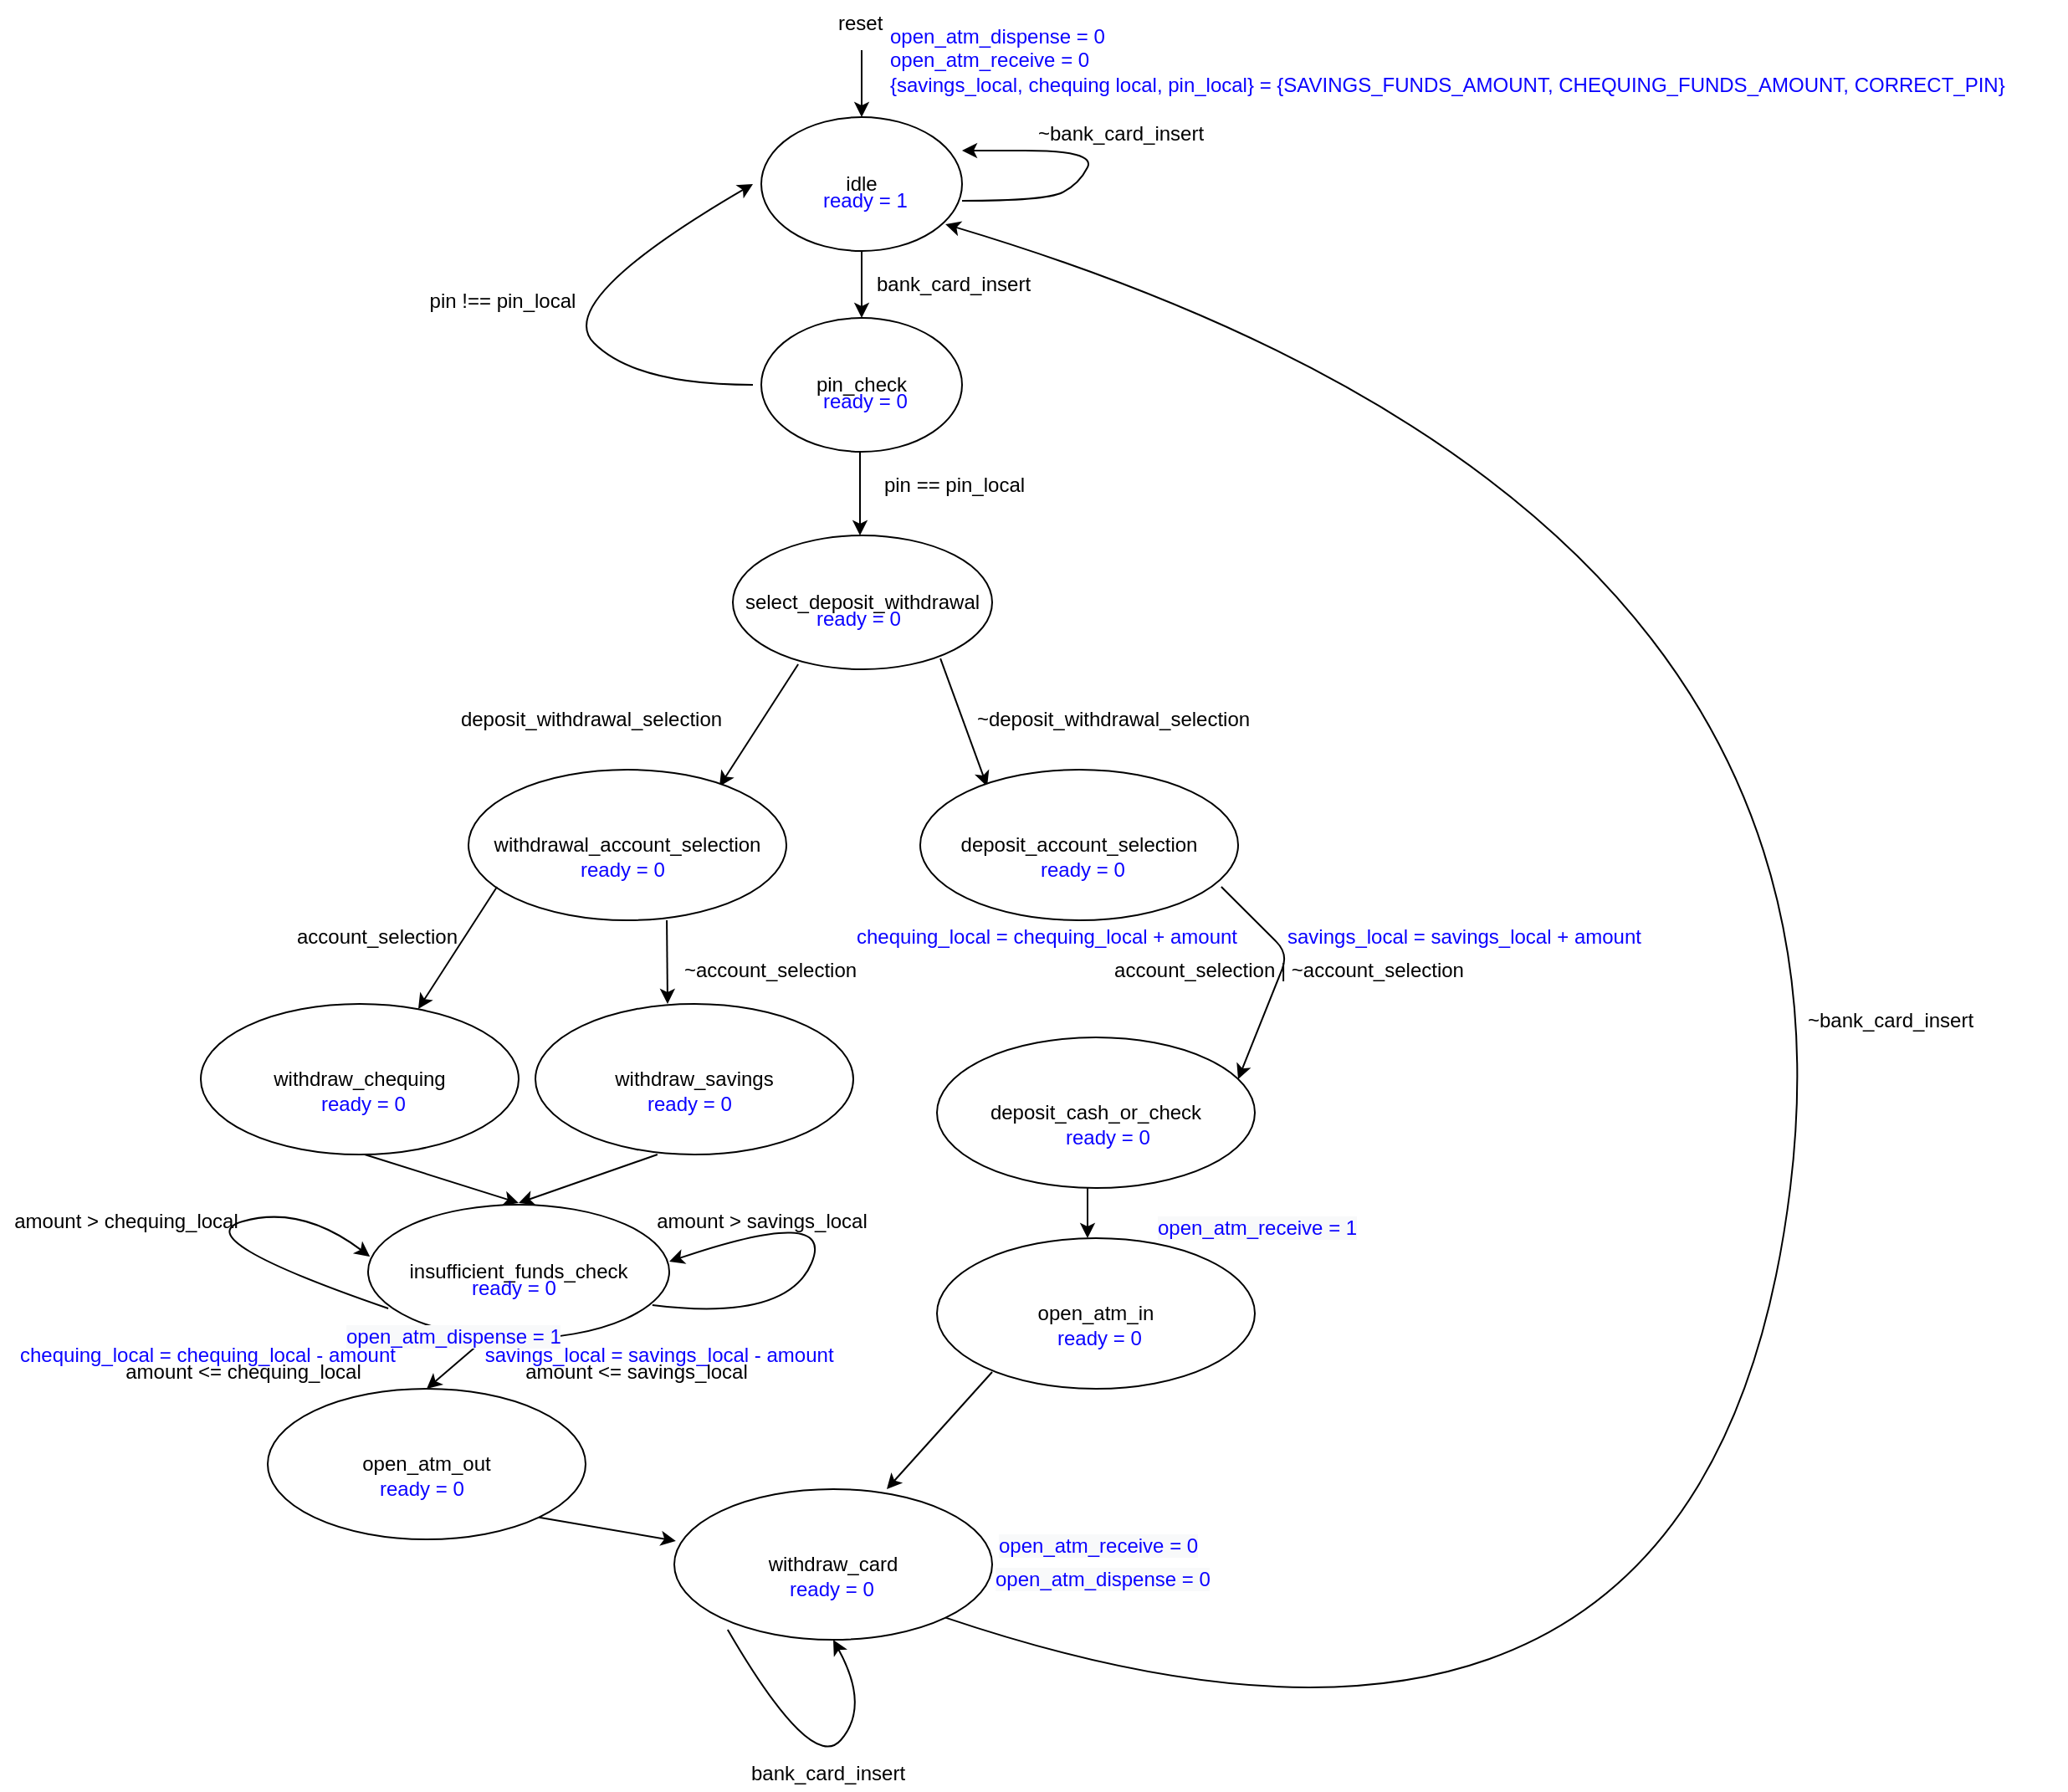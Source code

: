 <mxfile version="15.3.5" type="device"><diagram id="RC2oNV8SZbhA_FcIt6jW" name="Page-1"><mxGraphModel dx="2912" dy="1132" grid="1" gridSize="10" guides="1" tooltips="1" connect="1" arrows="1" fold="1" page="1" pageScale="1" pageWidth="850" pageHeight="1100" math="0" shadow="0"><root><mxCell id="0"/><mxCell id="1" parent="0"/><mxCell id="dQga9RiowagZCFPkLxWq-2" value="idle" style="ellipse;whiteSpace=wrap;html=1;" parent="1" vertex="1"><mxGeometry x="365" y="230" width="120" height="80" as="geometry"/></mxCell><mxCell id="dQga9RiowagZCFPkLxWq-3" value="" style="endArrow=classic;html=1;" parent="1" edge="1"><mxGeometry width="50" height="50" relative="1" as="geometry"><mxPoint x="425" y="190" as="sourcePoint"/><mxPoint x="425" y="230" as="targetPoint"/></mxGeometry></mxCell><mxCell id="dQga9RiowagZCFPkLxWq-4" value="reset&#10;" style="text;strokeColor=none;fillColor=none;align=left;verticalAlign=top;spacingLeft=4;spacingRight=4;overflow=hidden;rotatable=0;points=[[0,0.5],[1,0.5]];portConstraint=eastwest;" parent="1" vertex="1"><mxGeometry x="405" y="160" width="40" height="26" as="geometry"/></mxCell><mxCell id="dQga9RiowagZCFPkLxWq-5" value="" style="curved=1;endArrow=classic;html=1;" parent="1" edge="1"><mxGeometry width="50" height="50" relative="1" as="geometry"><mxPoint x="485" y="280" as="sourcePoint"/><mxPoint x="485" y="250" as="targetPoint"/><Array as="points"><mxPoint x="535" y="280"/><mxPoint x="555" y="270"/><mxPoint x="565" y="250"/><mxPoint x="480" y="250"/><mxPoint x="530" y="250"/></Array></mxGeometry></mxCell><mxCell id="dQga9RiowagZCFPkLxWq-6" value="~bank_card_insert" style="text;html=1;strokeColor=none;fillColor=none;align=center;verticalAlign=middle;whiteSpace=wrap;rounded=0;" parent="1" vertex="1"><mxGeometry x="560" y="230" width="40" height="20" as="geometry"/></mxCell><mxCell id="dQga9RiowagZCFPkLxWq-7" value="pin_check" style="ellipse;whiteSpace=wrap;html=1;" parent="1" vertex="1"><mxGeometry x="365" y="350" width="120" height="80" as="geometry"/></mxCell><mxCell id="dQga9RiowagZCFPkLxWq-8" value="" style="endArrow=classic;html=1;exitX=0.5;exitY=1;exitDx=0;exitDy=0;" parent="1" source="dQga9RiowagZCFPkLxWq-2" edge="1"><mxGeometry width="50" height="50" relative="1" as="geometry"><mxPoint x="375" y="400" as="sourcePoint"/><mxPoint x="425" y="350" as="targetPoint"/></mxGeometry></mxCell><mxCell id="dQga9RiowagZCFPkLxWq-9" value="bank_card_insert" style="text;html=1;strokeColor=none;fillColor=none;align=center;verticalAlign=middle;whiteSpace=wrap;rounded=0;" parent="1" vertex="1"><mxGeometry x="460" y="320" width="40" height="20" as="geometry"/></mxCell><mxCell id="dQga9RiowagZCFPkLxWq-10" value="" style="curved=1;endArrow=classic;html=1;" parent="1" edge="1"><mxGeometry width="50" height="50" relative="1" as="geometry"><mxPoint x="360" y="390" as="sourcePoint"/><mxPoint x="360" y="270" as="targetPoint"/><Array as="points"><mxPoint x="290" y="390"/><mxPoint x="240" y="340"/></Array></mxGeometry></mxCell><mxCell id="dQga9RiowagZCFPkLxWq-11" value="pin == pin_local" style="text;html=1;align=center;verticalAlign=middle;resizable=0;points=[];autosize=1;strokeColor=none;" parent="1" vertex="1"><mxGeometry x="430" y="440" width="100" height="20" as="geometry"/></mxCell><mxCell id="dQga9RiowagZCFPkLxWq-12" value="pin !== pin_local" style="text;html=1;align=center;verticalAlign=middle;resizable=0;points=[];autosize=1;strokeColor=none;" parent="1" vertex="1"><mxGeometry x="160" y="330" width="100" height="20" as="geometry"/></mxCell><mxCell id="dQga9RiowagZCFPkLxWq-13" value="select_deposit_withdrawal&lt;br&gt;" style="ellipse;whiteSpace=wrap;html=1;" parent="1" vertex="1"><mxGeometry x="348" y="480" width="155" height="80" as="geometry"/></mxCell><mxCell id="dQga9RiowagZCFPkLxWq-14" value="" style="endArrow=classic;html=1;exitX=0.5;exitY=1;exitDx=0;exitDy=0;" parent="1" edge="1"><mxGeometry width="50" height="50" relative="1" as="geometry"><mxPoint x="424" y="430" as="sourcePoint"/><mxPoint x="424" y="480" as="targetPoint"/></mxGeometry></mxCell><mxCell id="dQga9RiowagZCFPkLxWq-15" value="~deposit_withdrawal_selection" style="text;html=1;align=center;verticalAlign=middle;resizable=0;points=[];autosize=1;strokeColor=none;" parent="1" vertex="1"><mxGeometry x="485" y="580" width="180" height="20" as="geometry"/></mxCell><mxCell id="dQga9RiowagZCFPkLxWq-16" value="deposit_withdrawal_selection" style="text;html=1;align=center;verticalAlign=middle;resizable=0;points=[];autosize=1;strokeColor=none;" parent="1" vertex="1"><mxGeometry x="178" y="580" width="170" height="20" as="geometry"/></mxCell><mxCell id="dQga9RiowagZCFPkLxWq-19" value="" style="endArrow=classic;html=1;exitX=0.252;exitY=0.963;exitDx=0;exitDy=0;exitPerimeter=0;" parent="1" source="dQga9RiowagZCFPkLxWq-13" edge="1"><mxGeometry width="50" height="50" relative="1" as="geometry"><mxPoint x="290" y="680" as="sourcePoint"/><mxPoint x="340" y="630" as="targetPoint"/></mxGeometry></mxCell><mxCell id="dQga9RiowagZCFPkLxWq-20" value="" style="endArrow=classic;html=1;exitX=0.252;exitY=0.963;exitDx=0;exitDy=0;exitPerimeter=0;" parent="1" edge="1"><mxGeometry width="50" height="50" relative="1" as="geometry"><mxPoint x="472.06" y="553.52" as="sourcePoint"/><mxPoint x="500" y="630" as="targetPoint"/></mxGeometry></mxCell><mxCell id="dQga9RiowagZCFPkLxWq-21" value="withdrawal_account_selection" style="ellipse;whiteSpace=wrap;html=1;" parent="1" vertex="1"><mxGeometry x="190" y="620" width="190" height="90" as="geometry"/></mxCell><mxCell id="dQga9RiowagZCFPkLxWq-22" value="deposit_account_selection" style="ellipse;whiteSpace=wrap;html=1;" parent="1" vertex="1"><mxGeometry x="460" y="620" width="190" height="90" as="geometry"/></mxCell><mxCell id="dQga9RiowagZCFPkLxWq-23" value="account_selection" style="text;html=1;align=center;verticalAlign=middle;resizable=0;points=[];autosize=1;strokeColor=none;" parent="1" vertex="1"><mxGeometry x="80" y="710" width="110" height="20" as="geometry"/></mxCell><mxCell id="dQga9RiowagZCFPkLxWq-24" value="~account_selection" style="text;html=1;align=center;verticalAlign=middle;resizable=0;points=[];autosize=1;strokeColor=none;" parent="1" vertex="1"><mxGeometry x="310" y="730" width="120" height="20" as="geometry"/></mxCell><mxCell id="dQga9RiowagZCFPkLxWq-26" value="account_selection | ~account_selection" style="text;html=1;align=center;verticalAlign=middle;resizable=0;points=[];autosize=1;strokeColor=none;" parent="1" vertex="1"><mxGeometry x="570" y="730" width="220" height="20" as="geometry"/></mxCell><mxCell id="dQga9RiowagZCFPkLxWq-27" value="" style="endArrow=classic;html=1;exitX=0.252;exitY=0.963;exitDx=0;exitDy=0;exitPerimeter=0;" parent="1" edge="1"><mxGeometry width="50" height="50" relative="1" as="geometry"><mxPoint x="207.06" y="690" as="sourcePoint"/><mxPoint x="160" y="762.96" as="targetPoint"/></mxGeometry></mxCell><mxCell id="dQga9RiowagZCFPkLxWq-29" value="" style="endArrow=classic;html=1;exitX=0.252;exitY=0.963;exitDx=0;exitDy=0;exitPerimeter=0;" parent="1" edge="1"><mxGeometry width="50" height="50" relative="1" as="geometry"><mxPoint x="308.53" y="710" as="sourcePoint"/><mxPoint x="309" y="760" as="targetPoint"/></mxGeometry></mxCell><mxCell id="dQga9RiowagZCFPkLxWq-30" value="" style="endArrow=classic;html=1;exitX=0.947;exitY=0.778;exitDx=0;exitDy=0;exitPerimeter=0;" parent="1" edge="1" source="dQga9RiowagZCFPkLxWq-22"><mxGeometry width="50" height="50" relative="1" as="geometry"><mxPoint x="650" y="735" as="sourcePoint"/><mxPoint x="650" y="805" as="targetPoint"/><Array as="points"><mxPoint x="680" y="730"/></Array></mxGeometry></mxCell><mxCell id="dQga9RiowagZCFPkLxWq-31" value="deposit_cash_or_check" style="ellipse;whiteSpace=wrap;html=1;" parent="1" vertex="1"><mxGeometry x="470" y="780" width="190" height="90" as="geometry"/></mxCell><mxCell id="dQga9RiowagZCFPkLxWq-32" value="" style="endArrow=classic;html=1;" parent="1" edge="1"><mxGeometry width="50" height="50" relative="1" as="geometry"><mxPoint x="560" y="870" as="sourcePoint"/><mxPoint x="560" y="900" as="targetPoint"/></mxGeometry></mxCell><mxCell id="dQga9RiowagZCFPkLxWq-33" value="open_atm_in" style="ellipse;whiteSpace=wrap;html=1;" parent="1" vertex="1"><mxGeometry x="470" y="900" width="190" height="90" as="geometry"/></mxCell><mxCell id="dQga9RiowagZCFPkLxWq-34" value="" style="endArrow=classic;html=1;" parent="1" edge="1"><mxGeometry width="50" height="50" relative="1" as="geometry"><mxPoint x="503" y="980" as="sourcePoint"/><mxPoint x="440" y="1050" as="targetPoint"/></mxGeometry></mxCell><mxCell id="dQga9RiowagZCFPkLxWq-35" value="withdraw_card" style="ellipse;whiteSpace=wrap;html=1;" parent="1" vertex="1"><mxGeometry x="313" y="1050" width="190" height="90" as="geometry"/></mxCell><mxCell id="dQga9RiowagZCFPkLxWq-36" value="withdraw_savings" style="ellipse;whiteSpace=wrap;html=1;" parent="1" vertex="1"><mxGeometry x="230" y="760" width="190" height="90" as="geometry"/></mxCell><mxCell id="dQga9RiowagZCFPkLxWq-37" value="withdraw_chequing" style="ellipse;whiteSpace=wrap;html=1;" parent="1" vertex="1"><mxGeometry x="30" y="760" width="190" height="90" as="geometry"/></mxCell><mxCell id="dQga9RiowagZCFPkLxWq-38" value="insufficient_funds_check" style="ellipse;whiteSpace=wrap;html=1;" parent="1" vertex="1"><mxGeometry x="130" y="880" width="180" height="80" as="geometry"/></mxCell><mxCell id="dQga9RiowagZCFPkLxWq-39" value="" style="endArrow=classic;html=1;" parent="1" edge="1"><mxGeometry width="50" height="50" relative="1" as="geometry"><mxPoint x="128" y="850" as="sourcePoint"/><mxPoint x="220" y="879" as="targetPoint"/></mxGeometry></mxCell><mxCell id="dQga9RiowagZCFPkLxWq-41" value="" style="endArrow=classic;html=1;" parent="1" edge="1"><mxGeometry width="50" height="50" relative="1" as="geometry"><mxPoint x="302.94" y="850" as="sourcePoint"/><mxPoint x="220" y="879" as="targetPoint"/></mxGeometry></mxCell><mxCell id="dQga9RiowagZCFPkLxWq-42" value="open_atm_out" style="ellipse;whiteSpace=wrap;html=1;" parent="1" vertex="1"><mxGeometry x="70" y="990" width="190" height="90" as="geometry"/></mxCell><mxCell id="dQga9RiowagZCFPkLxWq-43" value="" style="endArrow=classic;html=1;entryX=0.5;entryY=0;entryDx=0;entryDy=0;" parent="1" target="dQga9RiowagZCFPkLxWq-42" edge="1"><mxGeometry width="50" height="50" relative="1" as="geometry"><mxPoint x="200" y="960" as="sourcePoint"/><mxPoint x="250" y="910" as="targetPoint"/></mxGeometry></mxCell><mxCell id="dQga9RiowagZCFPkLxWq-44" value="" style="endArrow=classic;html=1;exitX=1;exitY=1;exitDx=0;exitDy=0;entryX=0.005;entryY=0.344;entryDx=0;entryDy=0;entryPerimeter=0;" parent="1" source="dQga9RiowagZCFPkLxWq-42" target="dQga9RiowagZCFPkLxWq-35" edge="1"><mxGeometry width="50" height="50" relative="1" as="geometry"><mxPoint x="290" y="1130" as="sourcePoint"/><mxPoint x="320" y="1080" as="targetPoint"/></mxGeometry></mxCell><mxCell id="dQga9RiowagZCFPkLxWq-45" value="" style="curved=1;endArrow=classic;html=1;exitX=1;exitY=1;exitDx=0;exitDy=0;entryX=0.917;entryY=0.8;entryDx=0;entryDy=0;entryPerimeter=0;" parent="1" source="dQga9RiowagZCFPkLxWq-35" target="dQga9RiowagZCFPkLxWq-2" edge="1"><mxGeometry width="50" height="50" relative="1" as="geometry"><mxPoint x="580" y="1170" as="sourcePoint"/><mxPoint x="630" y="1120" as="targetPoint"/><Array as="points"><mxPoint x="930" y="1280"/><mxPoint x="1030" y="460"/></Array></mxGeometry></mxCell><mxCell id="dQga9RiowagZCFPkLxWq-46" value="~bank_card_insert" style="text;html=1;strokeColor=none;fillColor=none;align=center;verticalAlign=middle;whiteSpace=wrap;rounded=0;" parent="1" vertex="1"><mxGeometry x="1020" y="760" width="40" height="20" as="geometry"/></mxCell><mxCell id="dQga9RiowagZCFPkLxWq-47" value="" style="curved=1;endArrow=classic;html=1;entryX=0.5;entryY=1;entryDx=0;entryDy=0;exitX=0.168;exitY=0.933;exitDx=0;exitDy=0;exitPerimeter=0;" parent="1" source="dQga9RiowagZCFPkLxWq-35" target="dQga9RiowagZCFPkLxWq-35" edge="1"><mxGeometry width="50" height="50" relative="1" as="geometry"><mxPoint x="345" y="1220" as="sourcePoint"/><mxPoint x="395" y="1170" as="targetPoint"/><Array as="points"><mxPoint x="395" y="1220"/><mxPoint x="430" y="1180"/></Array></mxGeometry></mxCell><mxCell id="dQga9RiowagZCFPkLxWq-48" value="bank_card_insert" style="text;html=1;strokeColor=none;fillColor=none;align=center;verticalAlign=middle;whiteSpace=wrap;rounded=0;" parent="1" vertex="1"><mxGeometry x="385" y="1210" width="40" height="20" as="geometry"/></mxCell><mxCell id="N_9fp6aL6GSFfZUvv90X-2" value="&lt;font color=&quot;#0b03ff&quot;&gt;open_atm_dispense = 0&lt;br&gt;open_atm_receive = 0&lt;br&gt;&lt;/font&gt;&lt;div&gt;&lt;span&gt;&lt;font color=&quot;#0b03ff&quot;&gt;{savings_local, chequing local, pin_local} = {SAVINGS_FUNDS_AMOUNT, CHEQUING_FUNDS_AMOUNT, CORRECT_PIN}&lt;/font&gt;&lt;/span&gt;&lt;/div&gt;" style="text;html=1;strokeColor=none;fillColor=none;align=left;verticalAlign=middle;whiteSpace=wrap;rounded=0;hachureGap=4;pointerEvents=0;" vertex="1" parent="1"><mxGeometry x="440" y="186" width="705" height="20" as="geometry"/></mxCell><mxCell id="N_9fp6aL6GSFfZUvv90X-3" value="&lt;font color=&quot;#0b03ff&quot;&gt;chequing_local = chequing_local + amount&amp;nbsp; &amp;nbsp; &amp;nbsp; &amp;nbsp; &amp;nbsp;savings_local = savings_local + amount&lt;br&gt;&lt;/font&gt;" style="text;html=1;strokeColor=none;fillColor=none;align=left;verticalAlign=middle;whiteSpace=wrap;rounded=0;hachureGap=4;pointerEvents=0;" vertex="1" parent="1"><mxGeometry x="420" y="710" width="705" height="20" as="geometry"/></mxCell><mxCell id="N_9fp6aL6GSFfZUvv90X-4" value="&lt;font color=&quot;#0b03ff&quot;&gt;chequing_local = chequing_local - amount&amp;nbsp; &amp;nbsp; &amp;nbsp; &amp;nbsp; &amp;nbsp; &amp;nbsp; &amp;nbsp; &amp;nbsp; savings_local = savings_local - amount&lt;br&gt;&lt;/font&gt;" style="text;html=1;strokeColor=none;fillColor=none;align=left;verticalAlign=middle;whiteSpace=wrap;rounded=0;hachureGap=4;pointerEvents=0;" vertex="1" parent="1"><mxGeometry x="-80" y="960" width="705" height="20" as="geometry"/></mxCell><mxCell id="N_9fp6aL6GSFfZUvv90X-5" value="&lt;font color=&quot;#0b03ff&quot;&gt;ready = 1&lt;br&gt;&lt;/font&gt;" style="text;html=1;strokeColor=none;fillColor=none;align=left;verticalAlign=middle;whiteSpace=wrap;rounded=0;hachureGap=4;pointerEvents=0;" vertex="1" parent="1"><mxGeometry x="400" y="270" width="60" height="20" as="geometry"/></mxCell><mxCell id="N_9fp6aL6GSFfZUvv90X-6" value="&lt;font color=&quot;#0b03ff&quot;&gt;ready = 0&lt;br&gt;&lt;/font&gt;" style="text;html=1;strokeColor=none;fillColor=none;align=left;verticalAlign=middle;whiteSpace=wrap;rounded=0;hachureGap=4;pointerEvents=0;" vertex="1" parent="1"><mxGeometry x="400" y="390" width="60" height="20" as="geometry"/></mxCell><mxCell id="N_9fp6aL6GSFfZUvv90X-8" value="&lt;font color=&quot;#0b03ff&quot;&gt;ready = 0&lt;br&gt;&lt;/font&gt;" style="text;html=1;strokeColor=none;fillColor=none;align=left;verticalAlign=middle;whiteSpace=wrap;rounded=0;hachureGap=4;pointerEvents=0;" vertex="1" parent="1"><mxGeometry x="395.5" y="520" width="60" height="20" as="geometry"/></mxCell><mxCell id="N_9fp6aL6GSFfZUvv90X-9" value="&lt;font color=&quot;#0b03ff&quot;&gt;ready = 0&lt;br&gt;&lt;/font&gt;" style="text;html=1;strokeColor=none;fillColor=none;align=left;verticalAlign=middle;whiteSpace=wrap;rounded=0;hachureGap=4;pointerEvents=0;" vertex="1" parent="1"><mxGeometry x="530" y="670" width="60" height="20" as="geometry"/></mxCell><mxCell id="N_9fp6aL6GSFfZUvv90X-10" value="&lt;font color=&quot;#0b03ff&quot;&gt;ready = 0&lt;br&gt;&lt;/font&gt;" style="text;html=1;strokeColor=none;fillColor=none;align=left;verticalAlign=middle;whiteSpace=wrap;rounded=0;hachureGap=4;pointerEvents=0;" vertex="1" parent="1"><mxGeometry x="545" y="830" width="60" height="20" as="geometry"/></mxCell><mxCell id="N_9fp6aL6GSFfZUvv90X-11" value="&lt;font color=&quot;#0b03ff&quot;&gt;ready = 0&lt;br&gt;&lt;/font&gt;" style="text;html=1;strokeColor=none;fillColor=none;align=left;verticalAlign=middle;whiteSpace=wrap;rounded=0;hachureGap=4;pointerEvents=0;" vertex="1" parent="1"><mxGeometry x="540" y="950" width="60" height="20" as="geometry"/></mxCell><mxCell id="N_9fp6aL6GSFfZUvv90X-12" value="&lt;font color=&quot;#0b03ff&quot;&gt;ready = 0&lt;br&gt;&lt;/font&gt;" style="text;html=1;strokeColor=none;fillColor=none;align=left;verticalAlign=middle;whiteSpace=wrap;rounded=0;hachureGap=4;pointerEvents=0;" vertex="1" parent="1"><mxGeometry x="380" y="1100" width="60" height="20" as="geometry"/></mxCell><mxCell id="N_9fp6aL6GSFfZUvv90X-13" value="&lt;font color=&quot;#0b03ff&quot;&gt;ready = 0&lt;br&gt;&lt;/font&gt;" style="text;html=1;strokeColor=none;fillColor=none;align=left;verticalAlign=middle;whiteSpace=wrap;rounded=0;hachureGap=4;pointerEvents=0;" vertex="1" parent="1"><mxGeometry x="135" y="1040" width="60" height="20" as="geometry"/></mxCell><mxCell id="N_9fp6aL6GSFfZUvv90X-14" value="&lt;font color=&quot;#0b03ff&quot;&gt;ready = 0&lt;br&gt;&lt;/font&gt;" style="text;html=1;strokeColor=none;fillColor=none;align=left;verticalAlign=middle;whiteSpace=wrap;rounded=0;hachureGap=4;pointerEvents=0;" vertex="1" parent="1"><mxGeometry x="190" y="920" width="60" height="20" as="geometry"/></mxCell><mxCell id="N_9fp6aL6GSFfZUvv90X-15" value="&lt;font color=&quot;#0b03ff&quot;&gt;ready = 0&lt;br&gt;&lt;/font&gt;" style="text;html=1;strokeColor=none;fillColor=none;align=left;verticalAlign=middle;whiteSpace=wrap;rounded=0;hachureGap=4;pointerEvents=0;" vertex="1" parent="1"><mxGeometry x="295" y="810" width="60" height="20" as="geometry"/></mxCell><mxCell id="N_9fp6aL6GSFfZUvv90X-16" value="&lt;font color=&quot;#0b03ff&quot;&gt;ready = 0&lt;br&gt;&lt;/font&gt;" style="text;html=1;strokeColor=none;fillColor=none;align=left;verticalAlign=middle;whiteSpace=wrap;rounded=0;hachureGap=4;pointerEvents=0;" vertex="1" parent="1"><mxGeometry x="100" y="810" width="60" height="20" as="geometry"/></mxCell><mxCell id="N_9fp6aL6GSFfZUvv90X-17" value="&lt;font color=&quot;#0b03ff&quot;&gt;ready = 0&lt;br&gt;&lt;/font&gt;" style="text;html=1;strokeColor=none;fillColor=none;align=left;verticalAlign=middle;whiteSpace=wrap;rounded=0;hachureGap=4;pointerEvents=0;" vertex="1" parent="1"><mxGeometry x="255" y="670" width="60" height="20" as="geometry"/></mxCell><mxCell id="N_9fp6aL6GSFfZUvv90X-19" value="" style="curved=1;endArrow=classic;html=1;entryX=0.006;entryY=0.388;entryDx=0;entryDy=0;entryPerimeter=0;exitX=0.067;exitY=0.775;exitDx=0;exitDy=0;exitPerimeter=0;" edge="1" parent="1" source="dQga9RiowagZCFPkLxWq-38" target="dQga9RiowagZCFPkLxWq-38"><mxGeometry width="50" height="50" relative="1" as="geometry"><mxPoint x="70" y="930" as="sourcePoint"/><mxPoint x="83.08" y="886.03" as="targetPoint"/><Array as="points"><mxPoint x="20" y="900"/><mxPoint x="90" y="880"/></Array></mxGeometry></mxCell><mxCell id="N_9fp6aL6GSFfZUvv90X-20" value="amount &amp;gt; chequing_local" style="text;html=1;align=center;verticalAlign=middle;resizable=0;points=[];autosize=1;strokeColor=none;" vertex="1" parent="1"><mxGeometry x="-90" y="880" width="150" height="20" as="geometry"/></mxCell><mxCell id="N_9fp6aL6GSFfZUvv90X-21" value="amount &amp;gt; savings_local" style="text;html=1;align=center;verticalAlign=middle;resizable=0;points=[];autosize=1;strokeColor=none;" vertex="1" parent="1"><mxGeometry x="295" y="880" width="140" height="20" as="geometry"/></mxCell><mxCell id="N_9fp6aL6GSFfZUvv90X-22" value="" style="curved=1;endArrow=classic;html=1;entryX=1;entryY=0.425;entryDx=0;entryDy=0;exitX=0.168;exitY=0.933;exitDx=0;exitDy=0;exitPerimeter=0;entryPerimeter=0;" edge="1" parent="1" target="dQga9RiowagZCFPkLxWq-38"><mxGeometry width="50" height="50" relative="1" as="geometry"><mxPoint x="299.92" y="940.0" as="sourcePoint"/><mxPoint x="363" y="946.03" as="targetPoint"/><Array as="points"><mxPoint x="380" y="950"/><mxPoint x="410" y="880"/></Array></mxGeometry></mxCell><mxCell id="N_9fp6aL6GSFfZUvv90X-24" value="amount &amp;lt;= chequing_local" style="text;html=1;align=center;verticalAlign=middle;resizable=0;points=[];autosize=1;strokeColor=none;" vertex="1" parent="1"><mxGeometry x="-25" y="970" width="160" height="20" as="geometry"/></mxCell><mxCell id="N_9fp6aL6GSFfZUvv90X-25" value="amount &amp;lt;= savings_local" style="text;html=1;align=center;verticalAlign=middle;resizable=0;points=[];autosize=1;strokeColor=none;" vertex="1" parent="1"><mxGeometry x="215" y="970" width="150" height="20" as="geometry"/></mxCell><mxCell id="N_9fp6aL6GSFfZUvv90X-26" value="&lt;span style=&quot;color: rgb(11 , 3 , 255) ; font-family: &amp;#34;helvetica&amp;#34; ; font-size: 12px ; font-style: normal ; font-weight: 400 ; letter-spacing: normal ; text-align: left ; text-indent: 0px ; text-transform: none ; word-spacing: 0px ; background-color: rgb(248 , 249 , 250) ; display: inline ; float: none&quot;&gt;open_atm_receive = 1&lt;/span&gt;" style="text;whiteSpace=wrap;html=1;" vertex="1" parent="1"><mxGeometry x="600" y="880" width="140" height="30" as="geometry"/></mxCell><mxCell id="N_9fp6aL6GSFfZUvv90X-27" value="&lt;span style=&quot;color: rgb(11 , 3 , 255) ; font-family: &amp;#34;helvetica&amp;#34; ; font-size: 12px ; font-style: normal ; font-weight: 400 ; letter-spacing: normal ; text-align: left ; text-indent: 0px ; text-transform: none ; word-spacing: 0px ; background-color: rgb(248 , 249 , 250) ; display: inline ; float: none&quot;&gt;open_atm_receive = 0&lt;br&gt;&lt;br&gt;&lt;/span&gt;" style="text;whiteSpace=wrap;html=1;" vertex="1" parent="1"><mxGeometry x="505" y="1070" width="140" height="30" as="geometry"/></mxCell><mxCell id="N_9fp6aL6GSFfZUvv90X-28" value="&lt;span style=&quot;color: rgb(11 , 3 , 255) ; font-family: &amp;#34;helvetica&amp;#34; ; font-size: 12px ; font-style: normal ; font-weight: 400 ; letter-spacing: normal ; text-align: left ; text-indent: 0px ; text-transform: none ; word-spacing: 0px ; background-color: rgb(248 , 249 , 250) ; display: inline ; float: none&quot;&gt;open_atm_dispense = 1&lt;/span&gt;" style="text;whiteSpace=wrap;html=1;" vertex="1" parent="1"><mxGeometry x="115" y="945" width="140" height="30" as="geometry"/></mxCell><mxCell id="N_9fp6aL6GSFfZUvv90X-29" value="&lt;span style=&quot;color: rgb(11 , 3 , 255) ; font-family: &amp;#34;helvetica&amp;#34; ; font-size: 12px ; font-style: normal ; font-weight: 400 ; letter-spacing: normal ; text-align: left ; text-indent: 0px ; text-transform: none ; word-spacing: 0px ; background-color: rgb(248 , 249 , 250) ; display: inline ; float: none&quot;&gt;open_atm_dispense = 0&lt;/span&gt;" style="text;whiteSpace=wrap;html=1;" vertex="1" parent="1"><mxGeometry x="503" y="1090" width="140" height="30" as="geometry"/></mxCell></root></mxGraphModel></diagram></mxfile>